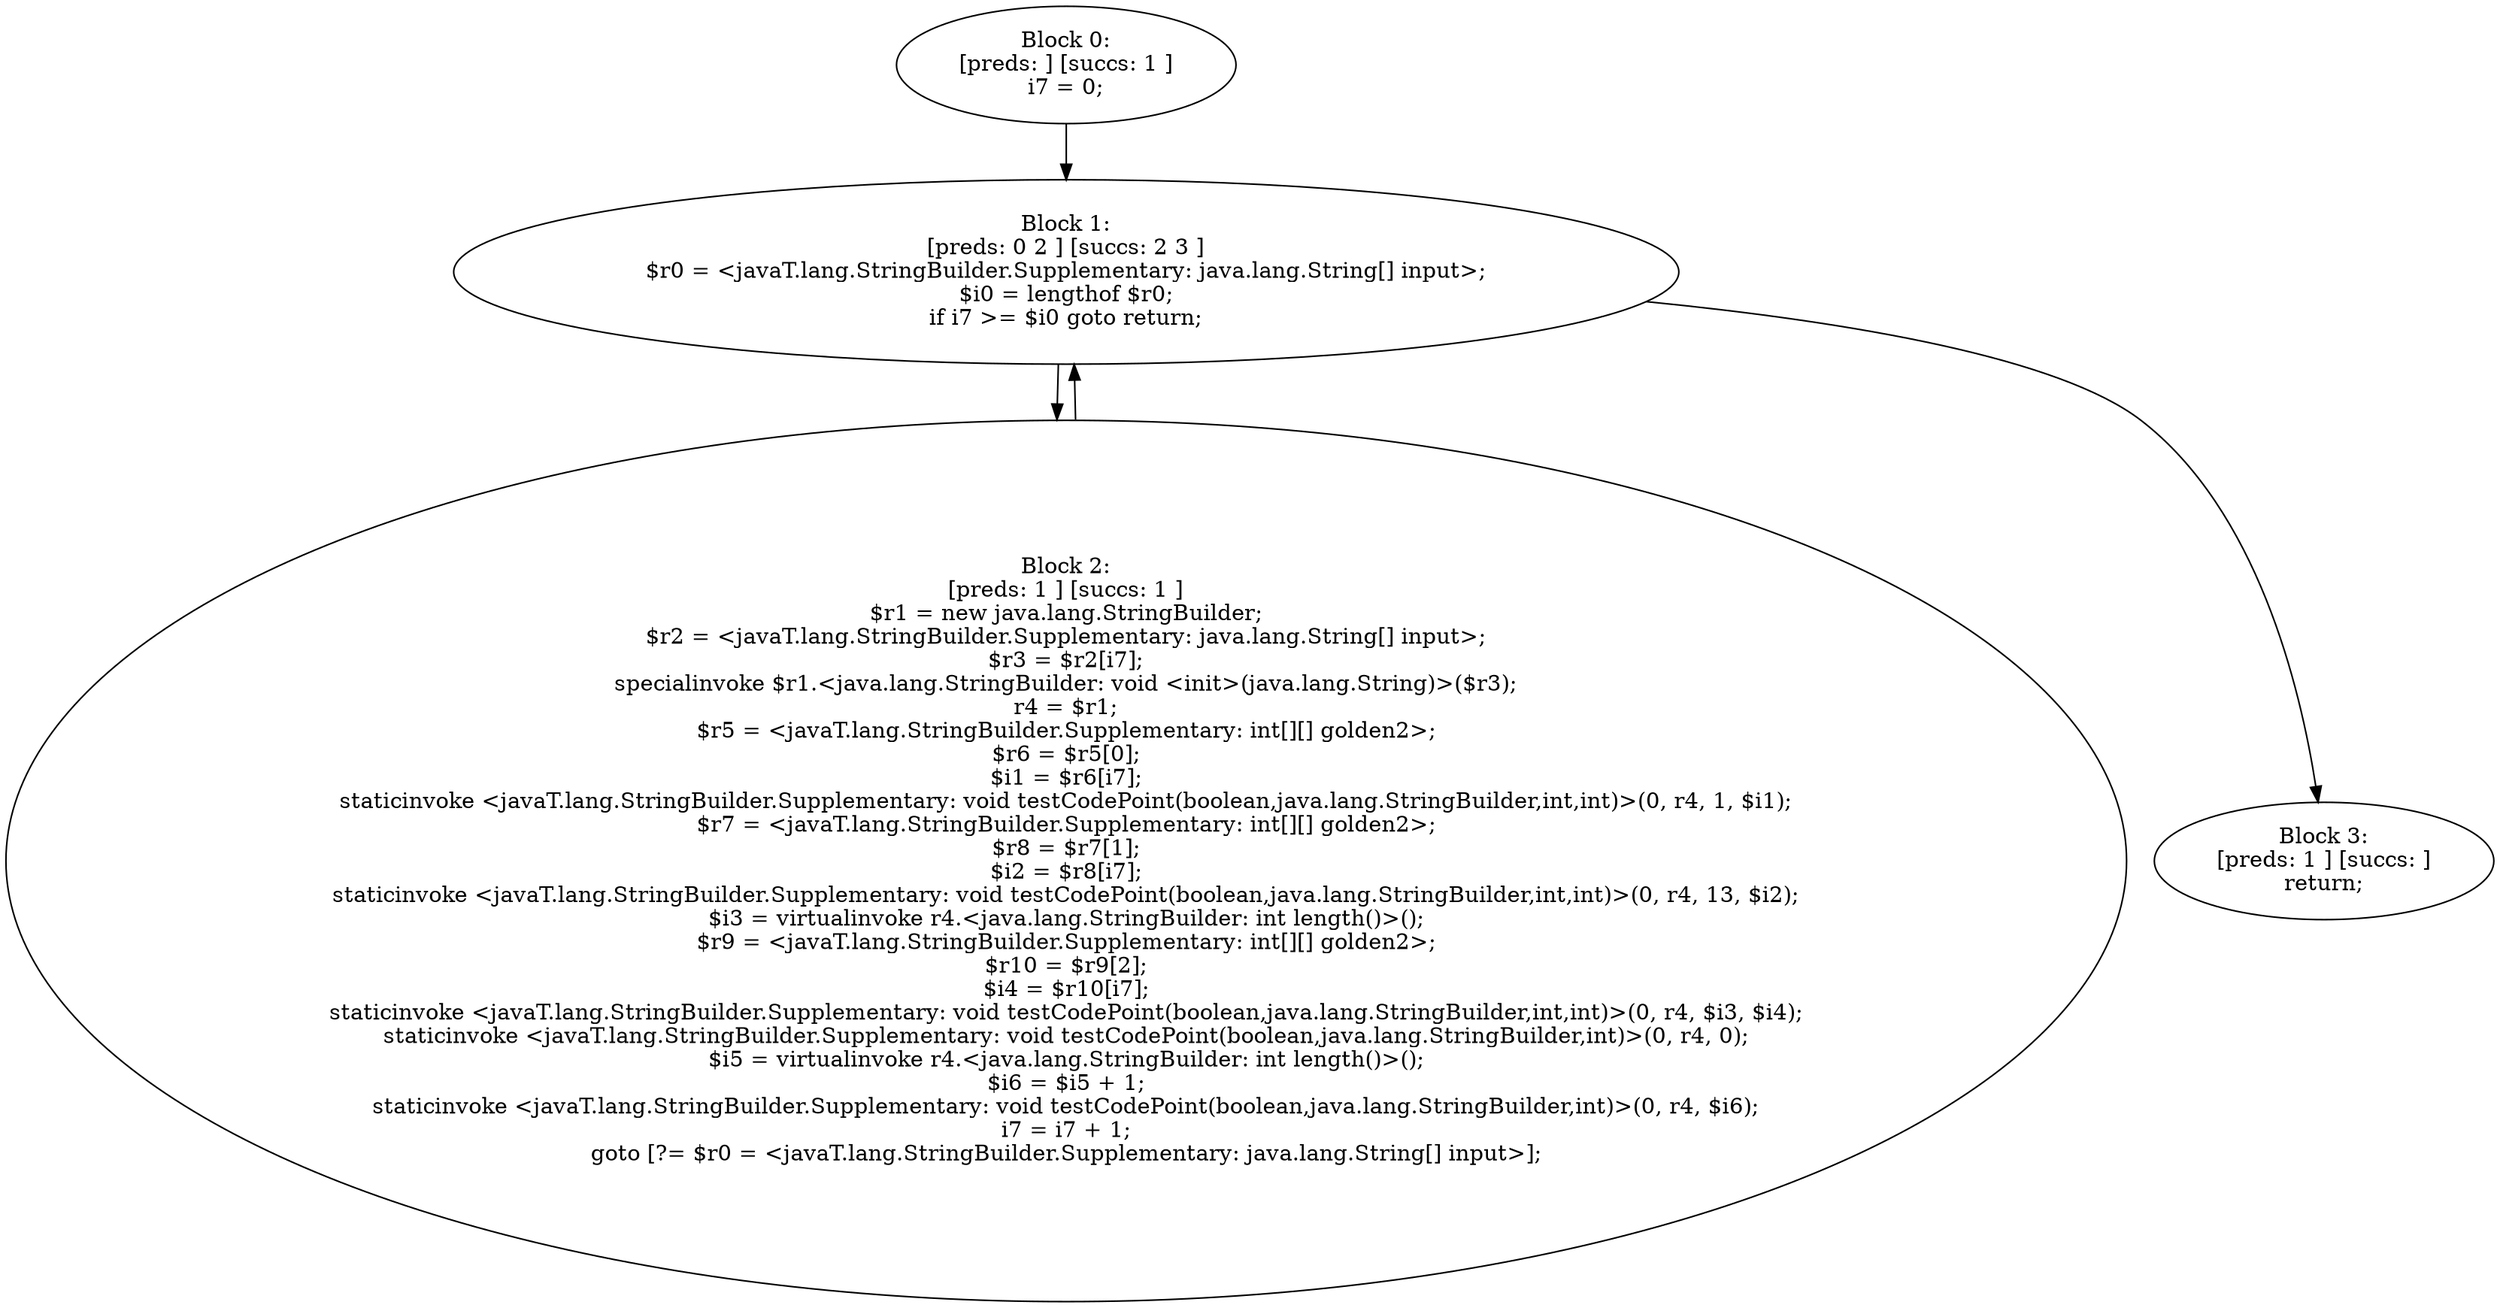 digraph "unitGraph" {
    "Block 0:
[preds: ] [succs: 1 ]
i7 = 0;
"
    "Block 1:
[preds: 0 2 ] [succs: 2 3 ]
$r0 = <javaT.lang.StringBuilder.Supplementary: java.lang.String[] input>;
$i0 = lengthof $r0;
if i7 >= $i0 goto return;
"
    "Block 2:
[preds: 1 ] [succs: 1 ]
$r1 = new java.lang.StringBuilder;
$r2 = <javaT.lang.StringBuilder.Supplementary: java.lang.String[] input>;
$r3 = $r2[i7];
specialinvoke $r1.<java.lang.StringBuilder: void <init>(java.lang.String)>($r3);
r4 = $r1;
$r5 = <javaT.lang.StringBuilder.Supplementary: int[][] golden2>;
$r6 = $r5[0];
$i1 = $r6[i7];
staticinvoke <javaT.lang.StringBuilder.Supplementary: void testCodePoint(boolean,java.lang.StringBuilder,int,int)>(0, r4, 1, $i1);
$r7 = <javaT.lang.StringBuilder.Supplementary: int[][] golden2>;
$r8 = $r7[1];
$i2 = $r8[i7];
staticinvoke <javaT.lang.StringBuilder.Supplementary: void testCodePoint(boolean,java.lang.StringBuilder,int,int)>(0, r4, 13, $i2);
$i3 = virtualinvoke r4.<java.lang.StringBuilder: int length()>();
$r9 = <javaT.lang.StringBuilder.Supplementary: int[][] golden2>;
$r10 = $r9[2];
$i4 = $r10[i7];
staticinvoke <javaT.lang.StringBuilder.Supplementary: void testCodePoint(boolean,java.lang.StringBuilder,int,int)>(0, r4, $i3, $i4);
staticinvoke <javaT.lang.StringBuilder.Supplementary: void testCodePoint(boolean,java.lang.StringBuilder,int)>(0, r4, 0);
$i5 = virtualinvoke r4.<java.lang.StringBuilder: int length()>();
$i6 = $i5 + 1;
staticinvoke <javaT.lang.StringBuilder.Supplementary: void testCodePoint(boolean,java.lang.StringBuilder,int)>(0, r4, $i6);
i7 = i7 + 1;
goto [?= $r0 = <javaT.lang.StringBuilder.Supplementary: java.lang.String[] input>];
"
    "Block 3:
[preds: 1 ] [succs: ]
return;
"
    "Block 0:
[preds: ] [succs: 1 ]
i7 = 0;
"->"Block 1:
[preds: 0 2 ] [succs: 2 3 ]
$r0 = <javaT.lang.StringBuilder.Supplementary: java.lang.String[] input>;
$i0 = lengthof $r0;
if i7 >= $i0 goto return;
";
    "Block 1:
[preds: 0 2 ] [succs: 2 3 ]
$r0 = <javaT.lang.StringBuilder.Supplementary: java.lang.String[] input>;
$i0 = lengthof $r0;
if i7 >= $i0 goto return;
"->"Block 2:
[preds: 1 ] [succs: 1 ]
$r1 = new java.lang.StringBuilder;
$r2 = <javaT.lang.StringBuilder.Supplementary: java.lang.String[] input>;
$r3 = $r2[i7];
specialinvoke $r1.<java.lang.StringBuilder: void <init>(java.lang.String)>($r3);
r4 = $r1;
$r5 = <javaT.lang.StringBuilder.Supplementary: int[][] golden2>;
$r6 = $r5[0];
$i1 = $r6[i7];
staticinvoke <javaT.lang.StringBuilder.Supplementary: void testCodePoint(boolean,java.lang.StringBuilder,int,int)>(0, r4, 1, $i1);
$r7 = <javaT.lang.StringBuilder.Supplementary: int[][] golden2>;
$r8 = $r7[1];
$i2 = $r8[i7];
staticinvoke <javaT.lang.StringBuilder.Supplementary: void testCodePoint(boolean,java.lang.StringBuilder,int,int)>(0, r4, 13, $i2);
$i3 = virtualinvoke r4.<java.lang.StringBuilder: int length()>();
$r9 = <javaT.lang.StringBuilder.Supplementary: int[][] golden2>;
$r10 = $r9[2];
$i4 = $r10[i7];
staticinvoke <javaT.lang.StringBuilder.Supplementary: void testCodePoint(boolean,java.lang.StringBuilder,int,int)>(0, r4, $i3, $i4);
staticinvoke <javaT.lang.StringBuilder.Supplementary: void testCodePoint(boolean,java.lang.StringBuilder,int)>(0, r4, 0);
$i5 = virtualinvoke r4.<java.lang.StringBuilder: int length()>();
$i6 = $i5 + 1;
staticinvoke <javaT.lang.StringBuilder.Supplementary: void testCodePoint(boolean,java.lang.StringBuilder,int)>(0, r4, $i6);
i7 = i7 + 1;
goto [?= $r0 = <javaT.lang.StringBuilder.Supplementary: java.lang.String[] input>];
";
    "Block 1:
[preds: 0 2 ] [succs: 2 3 ]
$r0 = <javaT.lang.StringBuilder.Supplementary: java.lang.String[] input>;
$i0 = lengthof $r0;
if i7 >= $i0 goto return;
"->"Block 3:
[preds: 1 ] [succs: ]
return;
";
    "Block 2:
[preds: 1 ] [succs: 1 ]
$r1 = new java.lang.StringBuilder;
$r2 = <javaT.lang.StringBuilder.Supplementary: java.lang.String[] input>;
$r3 = $r2[i7];
specialinvoke $r1.<java.lang.StringBuilder: void <init>(java.lang.String)>($r3);
r4 = $r1;
$r5 = <javaT.lang.StringBuilder.Supplementary: int[][] golden2>;
$r6 = $r5[0];
$i1 = $r6[i7];
staticinvoke <javaT.lang.StringBuilder.Supplementary: void testCodePoint(boolean,java.lang.StringBuilder,int,int)>(0, r4, 1, $i1);
$r7 = <javaT.lang.StringBuilder.Supplementary: int[][] golden2>;
$r8 = $r7[1];
$i2 = $r8[i7];
staticinvoke <javaT.lang.StringBuilder.Supplementary: void testCodePoint(boolean,java.lang.StringBuilder,int,int)>(0, r4, 13, $i2);
$i3 = virtualinvoke r4.<java.lang.StringBuilder: int length()>();
$r9 = <javaT.lang.StringBuilder.Supplementary: int[][] golden2>;
$r10 = $r9[2];
$i4 = $r10[i7];
staticinvoke <javaT.lang.StringBuilder.Supplementary: void testCodePoint(boolean,java.lang.StringBuilder,int,int)>(0, r4, $i3, $i4);
staticinvoke <javaT.lang.StringBuilder.Supplementary: void testCodePoint(boolean,java.lang.StringBuilder,int)>(0, r4, 0);
$i5 = virtualinvoke r4.<java.lang.StringBuilder: int length()>();
$i6 = $i5 + 1;
staticinvoke <javaT.lang.StringBuilder.Supplementary: void testCodePoint(boolean,java.lang.StringBuilder,int)>(0, r4, $i6);
i7 = i7 + 1;
goto [?= $r0 = <javaT.lang.StringBuilder.Supplementary: java.lang.String[] input>];
"->"Block 1:
[preds: 0 2 ] [succs: 2 3 ]
$r0 = <javaT.lang.StringBuilder.Supplementary: java.lang.String[] input>;
$i0 = lengthof $r0;
if i7 >= $i0 goto return;
";
}
